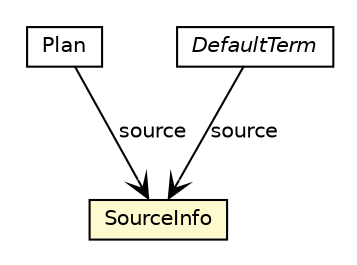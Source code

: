 #!/usr/local/bin/dot
#
# Class diagram 
# Generated by UMLGraph version R5_6 (http://www.umlgraph.org/)
#

digraph G {
	edge [fontname="Helvetica",fontsize=10,labelfontname="Helvetica",labelfontsize=10];
	node [fontname="Helvetica",fontsize=10,shape=plaintext];
	nodesep=0.25;
	ranksep=0.5;
	// jason.asSyntax.SourceInfo
	c63685 [label=<<table title="jason.asSyntax.SourceInfo" border="0" cellborder="1" cellspacing="0" cellpadding="2" port="p" bgcolor="lemonChiffon" href="./SourceInfo.html">
		<tr><td><table border="0" cellspacing="0" cellpadding="1">
<tr><td align="center" balign="center"> SourceInfo </td></tr>
		</table></td></tr>
		</table>>, URL="./SourceInfo.html", fontname="Helvetica", fontcolor="black", fontsize=10.0];
	// jason.asSyntax.Plan
	c63695 [label=<<table title="jason.asSyntax.Plan" border="0" cellborder="1" cellspacing="0" cellpadding="2" port="p" href="./Plan.html">
		<tr><td><table border="0" cellspacing="0" cellpadding="1">
<tr><td align="center" balign="center"> Plan </td></tr>
		</table></td></tr>
		</table>>, URL="./Plan.html", fontname="Helvetica", fontcolor="black", fontsize=10.0];
	// jason.asSyntax.DefaultTerm
	c63712 [label=<<table title="jason.asSyntax.DefaultTerm" border="0" cellborder="1" cellspacing="0" cellpadding="2" port="p" href="./DefaultTerm.html">
		<tr><td><table border="0" cellspacing="0" cellpadding="1">
<tr><td align="center" balign="center"><font face="Helvetica-Oblique"> DefaultTerm </font></td></tr>
		</table></td></tr>
		</table>>, URL="./DefaultTerm.html", fontname="Helvetica", fontcolor="black", fontsize=10.0];
	// jason.asSyntax.Plan NAVASSOC jason.asSyntax.SourceInfo
	c63695:p -> c63685:p [taillabel="", label="source", headlabel="", fontname="Helvetica", fontcolor="black", fontsize=10.0, color="black", arrowhead=open];
	// jason.asSyntax.DefaultTerm NAVASSOC jason.asSyntax.SourceInfo
	c63712:p -> c63685:p [taillabel="", label="source", headlabel="", fontname="Helvetica", fontcolor="black", fontsize=10.0, color="black", arrowhead=open];
}

